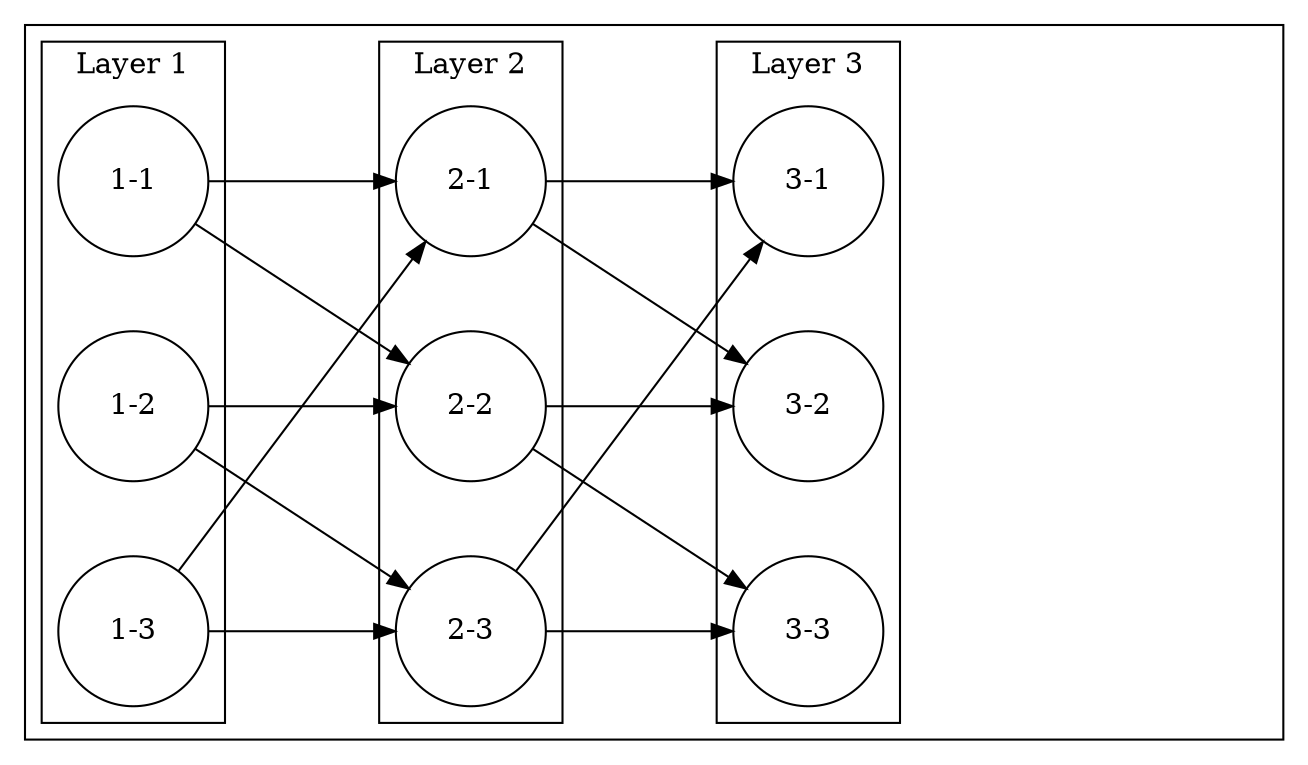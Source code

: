 // From <https://stackoverflow.com/questions/30063518/clusters-in-graphviz-wont-space-symmetrically>
digraph G {
  nodesep=1.25;
  splines=false;
  clusterrank=local;
  node[width=1, shape=circle];
  edge[style=invis];

  subgraph cluster_0 {

    subgraph cluster_3 {
      label="Layer 3";
      "3-1" -> "3-2" -> "3-3";
    }

    subgraph cluster_2 {
      label="Layer 2";
      "2-1" -> "2-2" -> "2-3";
    }

    subgraph cluster_1 {
      label="Layer 1";
      "1-1" -> "1-2" -> "1-3";
    }
  }

 edge[style=solid, penwidth=1, constraint=false];

 "1-1" -> "2-1";
 "1-3" -> "2-1";

 "1-1" -> "2-2";
 "1-2" -> "2-2";

  "1-2" -> "2-3";
  "1-3" -> "2-3";

  "2-1" -> {"3-1" "3-2"};
  "2-3" -> {"3-1" "3-3"};

  "2-2" -> {"3-2" "3-3"};

}